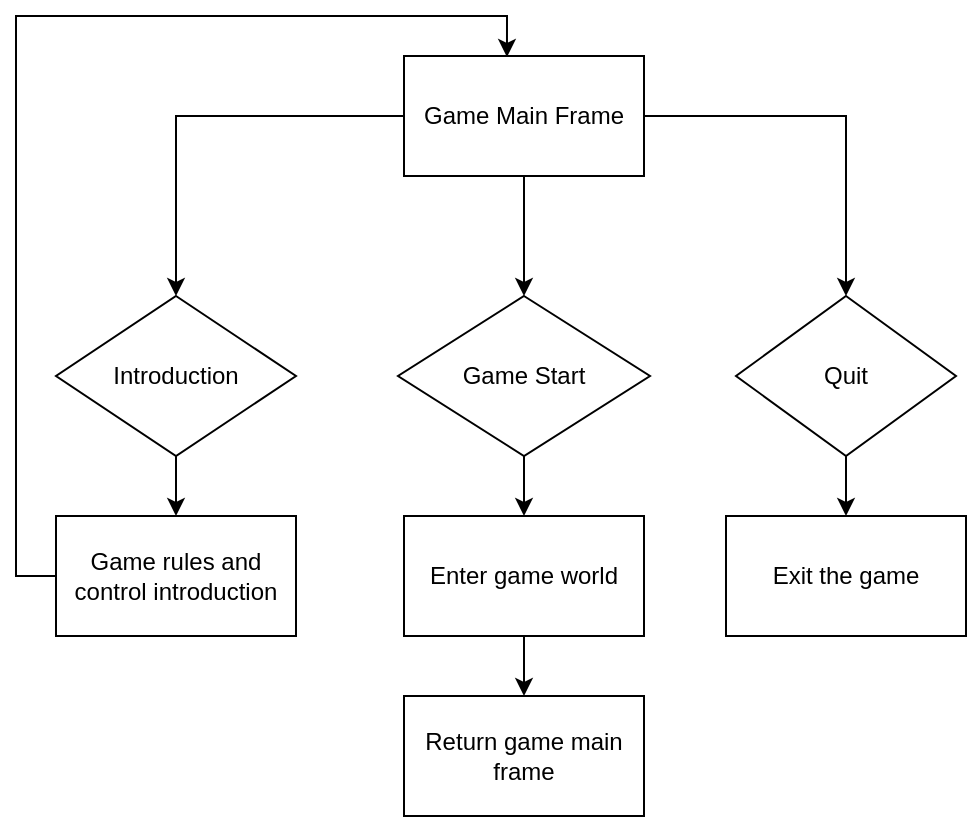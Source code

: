 <mxfile version="21.1.7" type="github">
  <diagram name="第 1 页" id="U-sR__NZDoA62dW4ddT0">
    <mxGraphModel dx="1217" dy="515" grid="1" gridSize="10" guides="1" tooltips="1" connect="1" arrows="1" fold="1" page="1" pageScale="1" pageWidth="827" pageHeight="1169" math="0" shadow="0">
      <root>
        <mxCell id="0" />
        <mxCell id="1" parent="0" />
        <mxCell id="qGBcrJLT65IQzKRlAIpv-3" value="" style="edgeStyle=orthogonalEdgeStyle;rounded=0;orthogonalLoop=1;jettySize=auto;html=1;" edge="1" parent="1" source="qGBcrJLT65IQzKRlAIpv-1" target="qGBcrJLT65IQzKRlAIpv-2">
          <mxGeometry relative="1" as="geometry" />
        </mxCell>
        <mxCell id="qGBcrJLT65IQzKRlAIpv-5" value="" style="edgeStyle=orthogonalEdgeStyle;rounded=0;orthogonalLoop=1;jettySize=auto;html=1;" edge="1" parent="1" source="qGBcrJLT65IQzKRlAIpv-1" target="qGBcrJLT65IQzKRlAIpv-4">
          <mxGeometry relative="1" as="geometry" />
        </mxCell>
        <mxCell id="qGBcrJLT65IQzKRlAIpv-7" value="" style="edgeStyle=orthogonalEdgeStyle;rounded=0;orthogonalLoop=1;jettySize=auto;html=1;" edge="1" parent="1" source="qGBcrJLT65IQzKRlAIpv-1" target="qGBcrJLT65IQzKRlAIpv-6">
          <mxGeometry relative="1" as="geometry" />
        </mxCell>
        <mxCell id="qGBcrJLT65IQzKRlAIpv-1" value="Game Main Frame" style="rounded=0;whiteSpace=wrap;html=1;" vertex="1" parent="1">
          <mxGeometry x="354" y="100" width="120" height="60" as="geometry" />
        </mxCell>
        <mxCell id="qGBcrJLT65IQzKRlAIpv-13" value="" style="edgeStyle=orthogonalEdgeStyle;rounded=0;orthogonalLoop=1;jettySize=auto;html=1;" edge="1" parent="1" source="qGBcrJLT65IQzKRlAIpv-2" target="qGBcrJLT65IQzKRlAIpv-12">
          <mxGeometry relative="1" as="geometry" />
        </mxCell>
        <mxCell id="qGBcrJLT65IQzKRlAIpv-2" value="Introduction" style="rhombus;whiteSpace=wrap;html=1;rounded=0;" vertex="1" parent="1">
          <mxGeometry x="180" y="220" width="120" height="80" as="geometry" />
        </mxCell>
        <mxCell id="qGBcrJLT65IQzKRlAIpv-9" value="" style="edgeStyle=orthogonalEdgeStyle;rounded=0;orthogonalLoop=1;jettySize=auto;html=1;" edge="1" parent="1" source="qGBcrJLT65IQzKRlAIpv-4" target="qGBcrJLT65IQzKRlAIpv-8">
          <mxGeometry relative="1" as="geometry" />
        </mxCell>
        <mxCell id="qGBcrJLT65IQzKRlAIpv-4" value="Game Start" style="rhombus;whiteSpace=wrap;html=1;rounded=0;" vertex="1" parent="1">
          <mxGeometry x="351" y="220" width="126" height="80" as="geometry" />
        </mxCell>
        <mxCell id="qGBcrJLT65IQzKRlAIpv-16" value="" style="edgeStyle=orthogonalEdgeStyle;rounded=0;orthogonalLoop=1;jettySize=auto;html=1;" edge="1" parent="1" source="qGBcrJLT65IQzKRlAIpv-6" target="qGBcrJLT65IQzKRlAIpv-15">
          <mxGeometry relative="1" as="geometry" />
        </mxCell>
        <mxCell id="qGBcrJLT65IQzKRlAIpv-6" value="Quit" style="rhombus;whiteSpace=wrap;html=1;rounded=0;" vertex="1" parent="1">
          <mxGeometry x="520" y="220" width="110" height="80" as="geometry" />
        </mxCell>
        <mxCell id="qGBcrJLT65IQzKRlAIpv-11" value="" style="edgeStyle=orthogonalEdgeStyle;rounded=0;orthogonalLoop=1;jettySize=auto;html=1;" edge="1" parent="1" source="qGBcrJLT65IQzKRlAIpv-8" target="qGBcrJLT65IQzKRlAIpv-10">
          <mxGeometry relative="1" as="geometry" />
        </mxCell>
        <mxCell id="qGBcrJLT65IQzKRlAIpv-8" value="Enter game world" style="whiteSpace=wrap;html=1;rounded=0;" vertex="1" parent="1">
          <mxGeometry x="354" y="330" width="120" height="60" as="geometry" />
        </mxCell>
        <mxCell id="qGBcrJLT65IQzKRlAIpv-10" value="Return game main frame" style="rounded=0;whiteSpace=wrap;html=1;" vertex="1" parent="1">
          <mxGeometry x="354" y="420" width="120" height="60" as="geometry" />
        </mxCell>
        <mxCell id="qGBcrJLT65IQzKRlAIpv-14" style="edgeStyle=orthogonalEdgeStyle;rounded=0;orthogonalLoop=1;jettySize=auto;html=1;entryX=0.429;entryY=0.008;entryDx=0;entryDy=0;entryPerimeter=0;" edge="1" parent="1" source="qGBcrJLT65IQzKRlAIpv-12" target="qGBcrJLT65IQzKRlAIpv-1">
          <mxGeometry relative="1" as="geometry">
            <Array as="points">
              <mxPoint x="160" y="360" />
              <mxPoint x="160" y="80" />
              <mxPoint x="406" y="80" />
            </Array>
          </mxGeometry>
        </mxCell>
        <mxCell id="qGBcrJLT65IQzKRlAIpv-12" value="Game rules and control introduction" style="whiteSpace=wrap;html=1;rounded=0;" vertex="1" parent="1">
          <mxGeometry x="180" y="330" width="120" height="60" as="geometry" />
        </mxCell>
        <mxCell id="qGBcrJLT65IQzKRlAIpv-15" value="Exit the game" style="whiteSpace=wrap;html=1;rounded=0;" vertex="1" parent="1">
          <mxGeometry x="515" y="330" width="120" height="60" as="geometry" />
        </mxCell>
      </root>
    </mxGraphModel>
  </diagram>
</mxfile>
